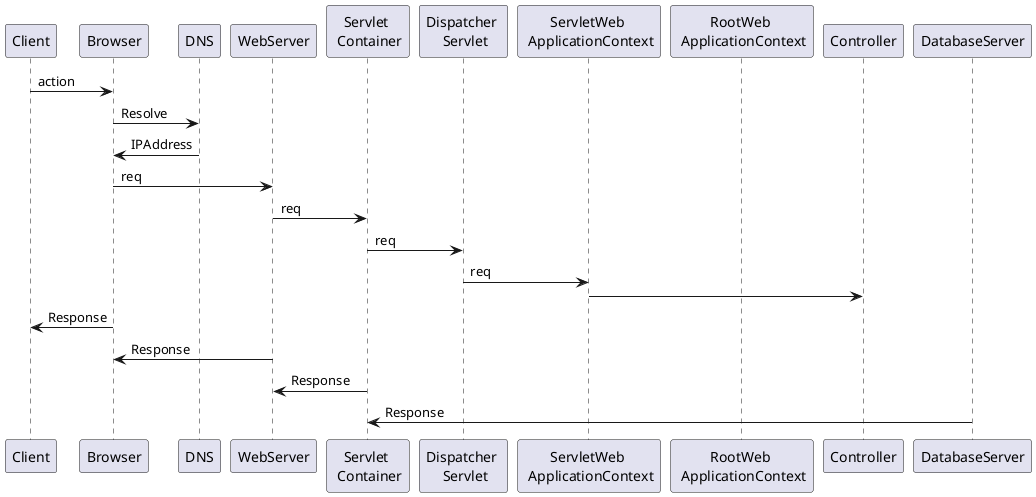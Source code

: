 @startuml


participant Client as c
participant Browser as b
participant DNS as dns
participant WebServer as webs
participant "Servlet \n Container" as sc
participant "Dispatcher \n Servlet" as dps
participant "ServletWeb \n ApplicationContext" as swac
participant "RootWeb \n ApplicationContext" as rwac
participant "Controller" as ctrl
participant DatabaseServer as dbs


c -> b: action
b -> dns: Resolve
b <- dns: IPAddress

b -> webs: req
webs -> sc: req
sc -> dps: req
dps -> swac: req
swac -> ctrl

c <- b: Response
b <- webs: Response
webs <- sc: Response
sc <- dbs: Response

@enduml